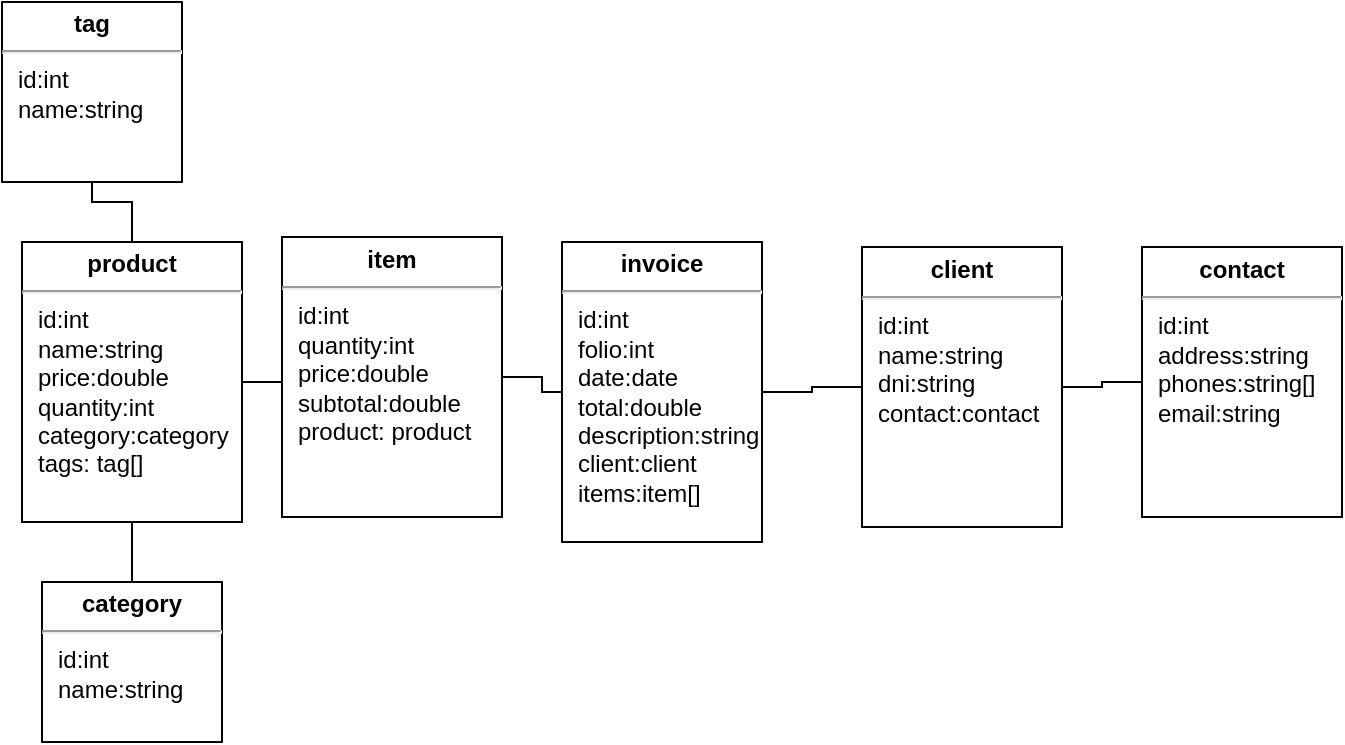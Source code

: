 <mxfile version="20.7.4" type="device"><diagram id="C5RBs43oDa-KdzZeNtuy" name="Page-1"><mxGraphModel dx="1434" dy="836" grid="1" gridSize="10" guides="1" tooltips="1" connect="1" arrows="1" fold="1" page="1" pageScale="1" pageWidth="827" pageHeight="1169" math="0" shadow="0"><root><mxCell id="WIyWlLk6GJQsqaUBKTNV-0"/><mxCell id="WIyWlLk6GJQsqaUBKTNV-1" parent="WIyWlLk6GJQsqaUBKTNV-0"/><mxCell id="m-F7d5y_4AgBJSrNuhCz-2" style="edgeStyle=orthogonalEdgeStyle;rounded=0;orthogonalLoop=1;jettySize=auto;html=1;entryX=0;entryY=0.5;entryDx=0;entryDy=0;endArrow=none;endFill=0;" parent="WIyWlLk6GJQsqaUBKTNV-1" source="eaifrUnijHbYlC05LKZO-5" target="m-F7d5y_4AgBJSrNuhCz-1" edge="1"><mxGeometry relative="1" as="geometry"/></mxCell><mxCell id="m-F7d5y_4AgBJSrNuhCz-3" style="edgeStyle=orthogonalEdgeStyle;rounded=0;orthogonalLoop=1;jettySize=auto;html=1;entryX=0.5;entryY=1;entryDx=0;entryDy=0;endArrow=none;endFill=0;" parent="WIyWlLk6GJQsqaUBKTNV-1" source="eaifrUnijHbYlC05LKZO-5" target="eaifrUnijHbYlC05LKZO-6" edge="1"><mxGeometry relative="1" as="geometry"/></mxCell><mxCell id="m-F7d5y_4AgBJSrNuhCz-4" style="edgeStyle=orthogonalEdgeStyle;rounded=0;orthogonalLoop=1;jettySize=auto;html=1;entryX=0.5;entryY=0;entryDx=0;entryDy=0;endArrow=none;endFill=0;" parent="WIyWlLk6GJQsqaUBKTNV-1" source="eaifrUnijHbYlC05LKZO-5" target="m-F7d5y_4AgBJSrNuhCz-0" edge="1"><mxGeometry relative="1" as="geometry"/></mxCell><mxCell id="eaifrUnijHbYlC05LKZO-5" value="&lt;p style=&quot;margin: 4px 0px 0px; text-align: center;&quot;&gt;&lt;b&gt;product&lt;/b&gt;&lt;/p&gt;&lt;hr&gt;&lt;p style=&quot;margin:0px;margin-left:8px;&quot;&gt;id:int&lt;/p&gt;&lt;p style=&quot;margin:0px;margin-left:8px;&quot;&gt;name:string&lt;/p&gt;&lt;p style=&quot;margin:0px;margin-left:8px;&quot;&gt;price:double&lt;/p&gt;&lt;p style=&quot;margin:0px;margin-left:8px;&quot;&gt;quantity:int&lt;/p&gt;&lt;p style=&quot;margin:0px;margin-left:8px;&quot;&gt;category:category&lt;/p&gt;&lt;p style=&quot;margin:0px;margin-left:8px;&quot;&gt;tags: tag[]&lt;/p&gt;" style="verticalAlign=top;align=left;overflow=fill;fontSize=12;fontFamily=Helvetica;html=1;" parent="WIyWlLk6GJQsqaUBKTNV-1" vertex="1"><mxGeometry x="90" y="130" width="110" height="140" as="geometry"/></mxCell><mxCell id="eaifrUnijHbYlC05LKZO-6" value="&lt;p style=&quot;margin: 4px 0px 0px; text-align: center;&quot;&gt;&lt;b&gt;tag&lt;/b&gt;&lt;/p&gt;&lt;hr&gt;&lt;p style=&quot;margin:0px;margin-left:8px;&quot;&gt;id:int&lt;/p&gt;&lt;p style=&quot;margin:0px;margin-left:8px;&quot;&gt;name:string&lt;/p&gt;" style="verticalAlign=top;align=left;overflow=fill;fontSize=12;fontFamily=Helvetica;html=1;" parent="WIyWlLk6GJQsqaUBKTNV-1" vertex="1"><mxGeometry x="80" y="10" width="90" height="90" as="geometry"/></mxCell><mxCell id="m-F7d5y_4AgBJSrNuhCz-0" value="&lt;p style=&quot;margin: 4px 0px 0px; text-align: center;&quot;&gt;&lt;b&gt;category&lt;/b&gt;&lt;/p&gt;&lt;hr&gt;&lt;p style=&quot;margin:0px;margin-left:8px;&quot;&gt;id:int&lt;/p&gt;&lt;p style=&quot;margin:0px;margin-left:8px;&quot;&gt;&lt;span style=&quot;background-color: initial;&quot;&gt;name:string&lt;/span&gt;&lt;/p&gt;" style="verticalAlign=top;align=left;overflow=fill;fontSize=12;fontFamily=Helvetica;html=1;" parent="WIyWlLk6GJQsqaUBKTNV-1" vertex="1"><mxGeometry x="100" y="300" width="90" height="80" as="geometry"/></mxCell><mxCell id="m-F7d5y_4AgBJSrNuhCz-8" style="edgeStyle=orthogonalEdgeStyle;rounded=0;orthogonalLoop=1;jettySize=auto;html=1;entryX=0;entryY=0.5;entryDx=0;entryDy=0;endArrow=none;endFill=0;" parent="WIyWlLk6GJQsqaUBKTNV-1" source="m-F7d5y_4AgBJSrNuhCz-1" target="m-F7d5y_4AgBJSrNuhCz-5" edge="1"><mxGeometry relative="1" as="geometry"/></mxCell><mxCell id="m-F7d5y_4AgBJSrNuhCz-1" value="&lt;p style=&quot;margin: 4px 0px 0px; text-align: center;&quot;&gt;&lt;b&gt;item&lt;/b&gt;&lt;/p&gt;&lt;hr&gt;&lt;p style=&quot;margin:0px;margin-left:8px;&quot;&gt;id:int&lt;/p&gt;&lt;p style=&quot;margin:0px;margin-left:8px;&quot;&gt;quantity:int&lt;/p&gt;&lt;p style=&quot;margin:0px;margin-left:8px;&quot;&gt;price:double&lt;/p&gt;&lt;p style=&quot;margin:0px;margin-left:8px;&quot;&gt;subtotal:double&lt;/p&gt;&lt;p style=&quot;margin:0px;margin-left:8px;&quot;&gt;product: product&lt;/p&gt;" style="verticalAlign=top;align=left;overflow=fill;fontSize=12;fontFamily=Helvetica;html=1;" parent="WIyWlLk6GJQsqaUBKTNV-1" vertex="1"><mxGeometry x="220" y="127.5" width="110" height="140" as="geometry"/></mxCell><mxCell id="m-F7d5y_4AgBJSrNuhCz-9" style="edgeStyle=orthogonalEdgeStyle;rounded=0;orthogonalLoop=1;jettySize=auto;html=1;entryX=0;entryY=0.5;entryDx=0;entryDy=0;endArrow=none;endFill=0;" parent="WIyWlLk6GJQsqaUBKTNV-1" source="m-F7d5y_4AgBJSrNuhCz-5" target="m-F7d5y_4AgBJSrNuhCz-6" edge="1"><mxGeometry relative="1" as="geometry"/></mxCell><mxCell id="m-F7d5y_4AgBJSrNuhCz-5" value="&lt;p style=&quot;margin: 4px 0px 0px; text-align: center;&quot;&gt;&lt;b&gt;invoice&lt;/b&gt;&lt;/p&gt;&lt;hr&gt;&lt;p style=&quot;margin:0px;margin-left:8px;&quot;&gt;id:int&lt;/p&gt;&lt;p style=&quot;margin:0px;margin-left:8px;&quot;&gt;folio:int&lt;/p&gt;&lt;p style=&quot;margin:0px;margin-left:8px;&quot;&gt;date:date&lt;/p&gt;&lt;p style=&quot;margin:0px;margin-left:8px;&quot;&gt;total:double&lt;/p&gt;&lt;p style=&quot;margin:0px;margin-left:8px;&quot;&gt;description:string&lt;/p&gt;&lt;p style=&quot;margin:0px;margin-left:8px;&quot;&gt;client:client&lt;/p&gt;&lt;p style=&quot;margin:0px;margin-left:8px;&quot;&gt;items:item[]&lt;/p&gt;" style="verticalAlign=top;align=left;overflow=fill;fontSize=12;fontFamily=Helvetica;html=1;" parent="WIyWlLk6GJQsqaUBKTNV-1" vertex="1"><mxGeometry x="360" y="130" width="100" height="150" as="geometry"/></mxCell><mxCell id="m-F7d5y_4AgBJSrNuhCz-10" style="edgeStyle=orthogonalEdgeStyle;rounded=0;orthogonalLoop=1;jettySize=auto;html=1;entryX=0;entryY=0.5;entryDx=0;entryDy=0;endArrow=none;endFill=0;" parent="WIyWlLk6GJQsqaUBKTNV-1" source="m-F7d5y_4AgBJSrNuhCz-6" target="m-F7d5y_4AgBJSrNuhCz-7" edge="1"><mxGeometry relative="1" as="geometry"/></mxCell><mxCell id="m-F7d5y_4AgBJSrNuhCz-6" value="&lt;p style=&quot;margin: 4px 0px 0px; text-align: center;&quot;&gt;&lt;b&gt;client&lt;/b&gt;&lt;/p&gt;&lt;hr&gt;&lt;p style=&quot;margin:0px;margin-left:8px;&quot;&gt;id:int&lt;/p&gt;&lt;p style=&quot;margin:0px;margin-left:8px;&quot;&gt;name:string&lt;/p&gt;&lt;p style=&quot;margin:0px;margin-left:8px;&quot;&gt;dni:string&lt;/p&gt;&lt;p style=&quot;margin:0px;margin-left:8px;&quot;&gt;contact:contact&lt;/p&gt;" style="verticalAlign=top;align=left;overflow=fill;fontSize=12;fontFamily=Helvetica;html=1;" parent="WIyWlLk6GJQsqaUBKTNV-1" vertex="1"><mxGeometry x="510" y="132.5" width="100" height="140" as="geometry"/></mxCell><mxCell id="m-F7d5y_4AgBJSrNuhCz-7" value="&lt;p style=&quot;margin: 4px 0px 0px; text-align: center;&quot;&gt;&lt;b&gt;contact&lt;/b&gt;&lt;/p&gt;&lt;hr&gt;&lt;p style=&quot;margin:0px;margin-left:8px;&quot;&gt;id:int&lt;/p&gt;&lt;p style=&quot;margin:0px;margin-left:8px;&quot;&gt;address:string&lt;/p&gt;&lt;p style=&quot;margin:0px;margin-left:8px;&quot;&gt;phones:string[]&lt;/p&gt;&lt;p style=&quot;margin:0px;margin-left:8px;&quot;&gt;&lt;span style=&quot;background-color: initial;&quot;&gt;email:string&lt;/span&gt;&lt;br&gt;&lt;/p&gt;" style="verticalAlign=top;align=left;overflow=fill;fontSize=12;fontFamily=Helvetica;html=1;" parent="WIyWlLk6GJQsqaUBKTNV-1" vertex="1"><mxGeometry x="650" y="132.5" width="100" height="135" as="geometry"/></mxCell></root></mxGraphModel></diagram></mxfile>